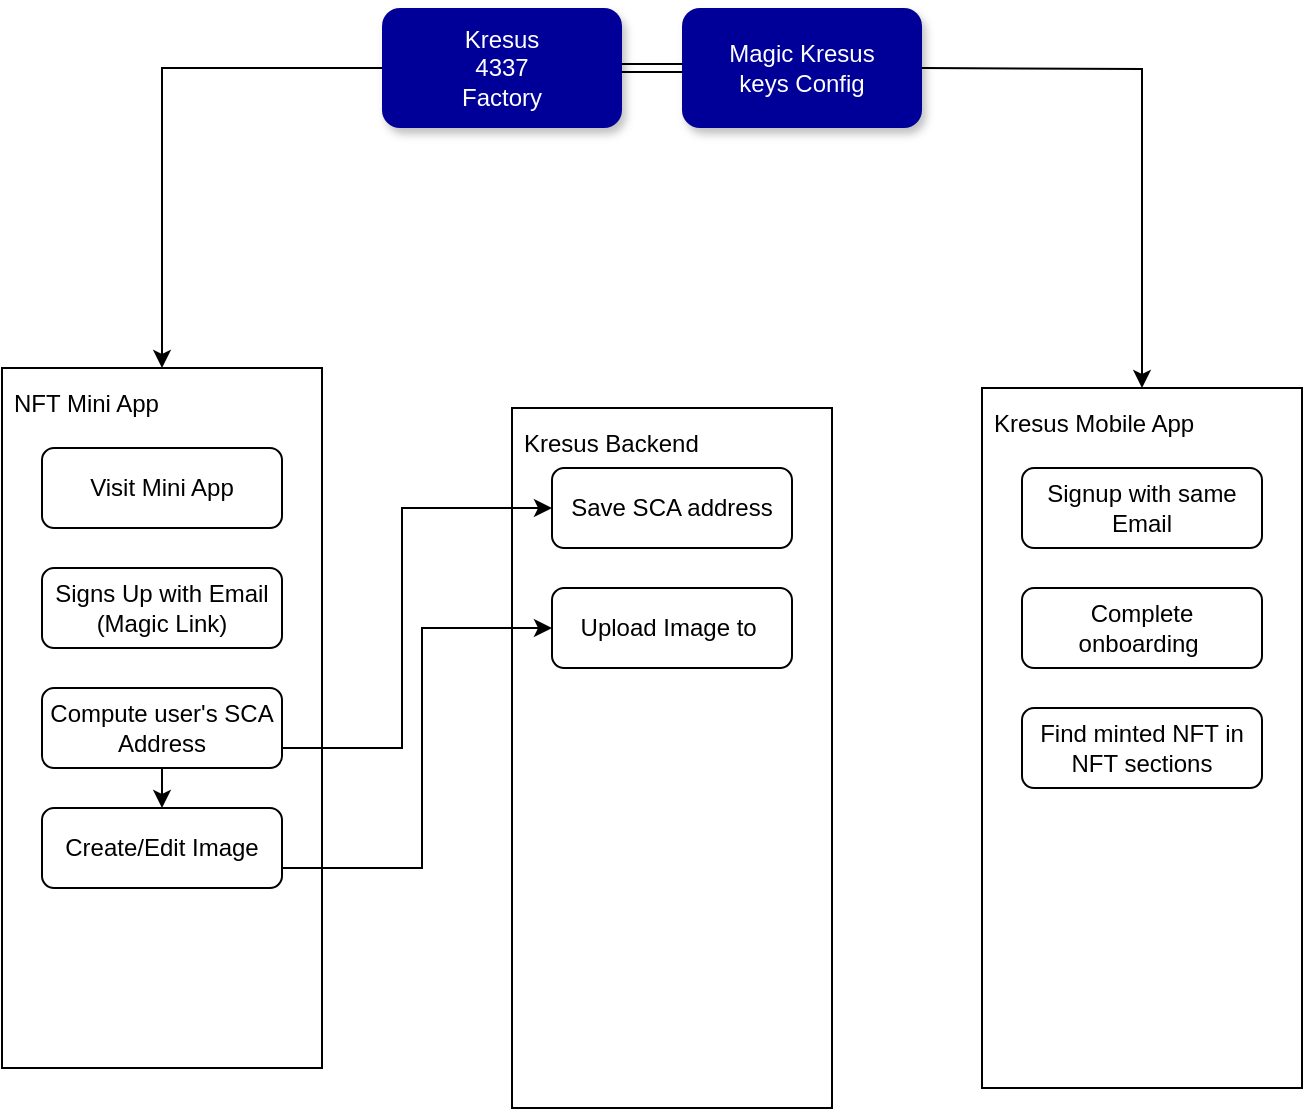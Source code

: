 <mxfile version="26.1.1">
  <diagram name="Page-1" id="EKsOD42DdvIz5vcE3mQu">
    <mxGraphModel dx="1114" dy="550" grid="1" gridSize="10" guides="1" tooltips="1" connect="1" arrows="1" fold="1" page="1" pageScale="1" pageWidth="850" pageHeight="1100" math="0" shadow="0">
      <root>
        <mxCell id="0" />
        <mxCell id="1" parent="0" />
        <mxCell id="NqGFsDSJCZWuU0SmbqEO-20" value="NFT Mini App" style="rounded=0;whiteSpace=wrap;html=1;align=left;verticalAlign=top;spacing=6;" vertex="1" parent="1">
          <mxGeometry x="170" y="410" width="160" height="350" as="geometry" />
        </mxCell>
        <mxCell id="NqGFsDSJCZWuU0SmbqEO-21" value="Kresus Backend" style="rounded=0;whiteSpace=wrap;html=1;align=left;verticalAlign=top;spacing=6;" vertex="1" parent="1">
          <mxGeometry x="425" y="430" width="160" height="350" as="geometry" />
        </mxCell>
        <mxCell id="NqGFsDSJCZWuU0SmbqEO-22" value="Visit Mini App" style="rounded=1;whiteSpace=wrap;html=1;" vertex="1" parent="1">
          <mxGeometry x="190" y="450" width="120" height="40" as="geometry" />
        </mxCell>
        <mxCell id="NqGFsDSJCZWuU0SmbqEO-23" value="Signs Up with Email&lt;br&gt;(Magic Link)" style="rounded=1;whiteSpace=wrap;html=1;" vertex="1" parent="1">
          <mxGeometry x="190" y="510" width="120" height="40" as="geometry" />
        </mxCell>
        <mxCell id="NqGFsDSJCZWuU0SmbqEO-24" style="edgeStyle=orthogonalEdgeStyle;rounded=0;orthogonalLoop=1;jettySize=auto;html=1;exitX=1;exitY=0.5;exitDx=0;exitDy=0;entryX=0;entryY=0.5;entryDx=0;entryDy=0;" edge="1" parent="1" source="NqGFsDSJCZWuU0SmbqEO-26" target="NqGFsDSJCZWuU0SmbqEO-27">
          <mxGeometry relative="1" as="geometry">
            <Array as="points">
              <mxPoint x="370" y="600" />
              <mxPoint x="370" y="480" />
            </Array>
          </mxGeometry>
        </mxCell>
        <mxCell id="NqGFsDSJCZWuU0SmbqEO-25" style="edgeStyle=orthogonalEdgeStyle;rounded=0;orthogonalLoop=1;jettySize=auto;html=1;exitX=0.5;exitY=1;exitDx=0;exitDy=0;entryX=0.5;entryY=0;entryDx=0;entryDy=0;" edge="1" parent="1" source="NqGFsDSJCZWuU0SmbqEO-26" target="NqGFsDSJCZWuU0SmbqEO-29">
          <mxGeometry relative="1" as="geometry" />
        </mxCell>
        <mxCell id="NqGFsDSJCZWuU0SmbqEO-26" value="Compute user&#39;s SCA&lt;br&gt;Address" style="rounded=1;whiteSpace=wrap;html=1;" vertex="1" parent="1">
          <mxGeometry x="190" y="570" width="120" height="40" as="geometry" />
        </mxCell>
        <mxCell id="NqGFsDSJCZWuU0SmbqEO-27" value="Save SCA address" style="rounded=1;whiteSpace=wrap;html=1;" vertex="1" parent="1">
          <mxGeometry x="445" y="460" width="120" height="40" as="geometry" />
        </mxCell>
        <mxCell id="NqGFsDSJCZWuU0SmbqEO-28" style="edgeStyle=orthogonalEdgeStyle;rounded=0;orthogonalLoop=1;jettySize=auto;html=1;exitX=1;exitY=0.5;exitDx=0;exitDy=0;entryX=0;entryY=0.5;entryDx=0;entryDy=0;" edge="1" parent="1" source="NqGFsDSJCZWuU0SmbqEO-29" target="NqGFsDSJCZWuU0SmbqEO-30">
          <mxGeometry relative="1" as="geometry">
            <Array as="points">
              <mxPoint x="380" y="660" />
              <mxPoint x="380" y="540" />
            </Array>
          </mxGeometry>
        </mxCell>
        <mxCell id="NqGFsDSJCZWuU0SmbqEO-29" value="Create/Edit Image" style="rounded=1;whiteSpace=wrap;html=1;" vertex="1" parent="1">
          <mxGeometry x="190" y="630" width="120" height="40" as="geometry" />
        </mxCell>
        <mxCell id="NqGFsDSJCZWuU0SmbqEO-30" value="Upload Image to&amp;nbsp;" style="rounded=1;whiteSpace=wrap;html=1;" vertex="1" parent="1">
          <mxGeometry x="445" y="520" width="120" height="40" as="geometry" />
        </mxCell>
        <mxCell id="NqGFsDSJCZWuU0SmbqEO-31" value="" style="group" vertex="1" connectable="0" parent="1">
          <mxGeometry x="660" y="420" width="160" height="350" as="geometry" />
        </mxCell>
        <mxCell id="NqGFsDSJCZWuU0SmbqEO-32" value="Kresus Mobile App" style="rounded=0;whiteSpace=wrap;html=1;align=left;verticalAlign=top;spacing=6;" vertex="1" parent="NqGFsDSJCZWuU0SmbqEO-31">
          <mxGeometry width="160" height="350" as="geometry" />
        </mxCell>
        <mxCell id="NqGFsDSJCZWuU0SmbqEO-33" value="Signup with same&lt;br&gt;Email" style="rounded=1;whiteSpace=wrap;html=1;" vertex="1" parent="NqGFsDSJCZWuU0SmbqEO-31">
          <mxGeometry x="20" y="40" width="120" height="40" as="geometry" />
        </mxCell>
        <mxCell id="NqGFsDSJCZWuU0SmbqEO-34" value="Complete onboarding&amp;nbsp;" style="rounded=1;whiteSpace=wrap;html=1;" vertex="1" parent="NqGFsDSJCZWuU0SmbqEO-31">
          <mxGeometry x="20" y="100" width="120" height="40" as="geometry" />
        </mxCell>
        <mxCell id="NqGFsDSJCZWuU0SmbqEO-35" value="Find minted NFT in&lt;br&gt;NFT sections" style="rounded=1;whiteSpace=wrap;html=1;" vertex="1" parent="NqGFsDSJCZWuU0SmbqEO-31">
          <mxGeometry x="20" y="160" width="120" height="40" as="geometry" />
        </mxCell>
        <mxCell id="NqGFsDSJCZWuU0SmbqEO-45" style="edgeStyle=orthogonalEdgeStyle;rounded=0;orthogonalLoop=1;jettySize=auto;html=1;" edge="1" parent="1" target="NqGFsDSJCZWuU0SmbqEO-32">
          <mxGeometry relative="1" as="geometry">
            <mxPoint x="630" y="260" as="sourcePoint" />
          </mxGeometry>
        </mxCell>
        <mxCell id="NqGFsDSJCZWuU0SmbqEO-44" value="" style="edgeStyle=orthogonalEdgeStyle;rounded=0;orthogonalLoop=1;jettySize=auto;html=1;shape=link;" edge="1" parent="1" source="NqGFsDSJCZWuU0SmbqEO-42">
          <mxGeometry relative="1" as="geometry">
            <mxPoint x="510" y="260" as="targetPoint" />
          </mxGeometry>
        </mxCell>
        <mxCell id="NqGFsDSJCZWuU0SmbqEO-46" style="edgeStyle=orthogonalEdgeStyle;rounded=0;orthogonalLoop=1;jettySize=auto;html=1;entryX=0.5;entryY=0;entryDx=0;entryDy=0;" edge="1" parent="1" source="NqGFsDSJCZWuU0SmbqEO-42" target="NqGFsDSJCZWuU0SmbqEO-20">
          <mxGeometry relative="1" as="geometry">
            <Array as="points">
              <mxPoint x="250" y="260" />
            </Array>
          </mxGeometry>
        </mxCell>
        <mxCell id="NqGFsDSJCZWuU0SmbqEO-42" value="&lt;font style=&quot;color: rgb(255, 255, 255);&quot;&gt;Kresus&lt;br&gt;4337&lt;br&gt;Factory&lt;/font&gt;" style="rounded=1;whiteSpace=wrap;html=1;fillColor=light-dark(#000099, #ededed);strokeColor=none;shadow=1;" vertex="1" parent="1">
          <mxGeometry x="360" y="230" width="120" height="60" as="geometry" />
        </mxCell>
        <mxCell id="NqGFsDSJCZWuU0SmbqEO-48" value="&lt;font style=&quot;color: rgb(255, 255, 255);&quot;&gt;Magic Kresus&lt;br&gt;keys Config&lt;/font&gt;" style="rounded=1;whiteSpace=wrap;html=1;fillColor=light-dark(#000099, #ededed);strokeColor=none;shadow=1;" vertex="1" parent="1">
          <mxGeometry x="510" y="230" width="120" height="60" as="geometry" />
        </mxCell>
      </root>
    </mxGraphModel>
  </diagram>
</mxfile>
